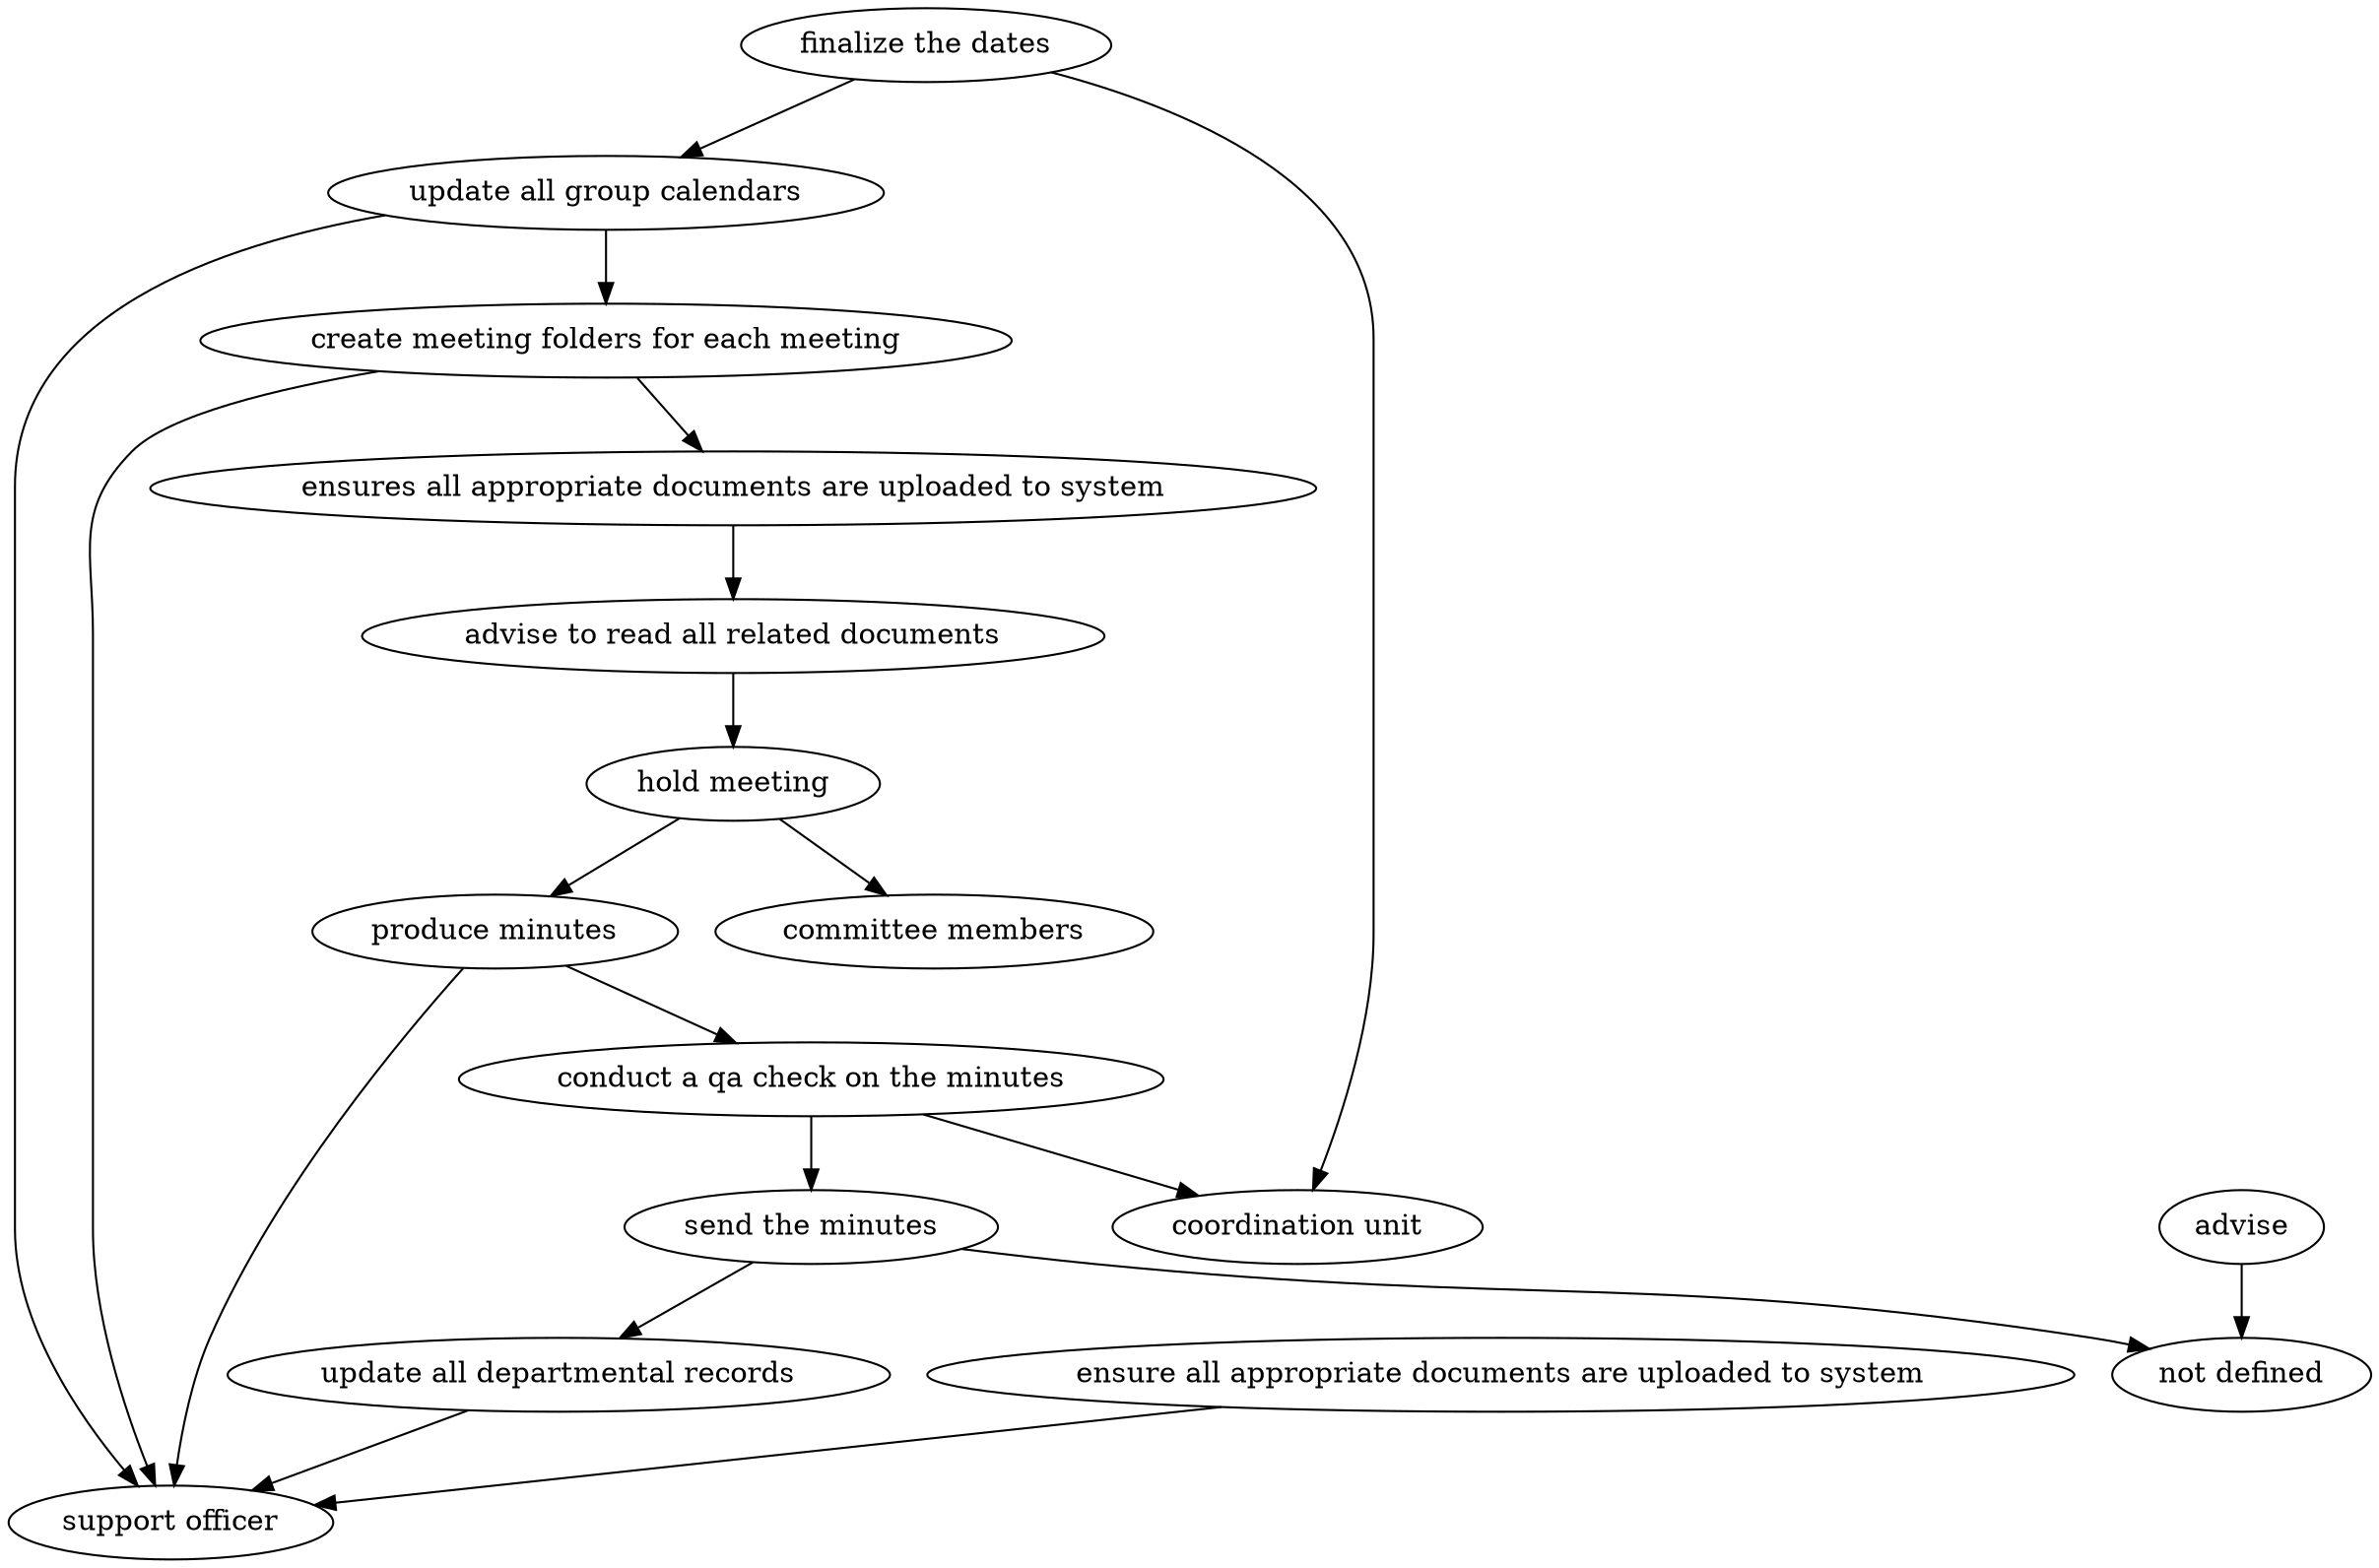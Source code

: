 strict digraph "doc-9.4" {
	graph [name="doc-9.4"];
	"finalize the dates"	[attrs="{'type': 'Activity', 'label': 'finalize the dates'}"];
	"update all group calendars"	[attrs="{'type': 'Activity', 'label': 'update all group calendars'}"];
	"finalize the dates" -> "update all group calendars"	[attrs="{'type': 'flow', 'label': 'flow'}"];
	"coordination unit"	[attrs="{'type': 'Actor', 'label': 'coordination unit'}"];
	"finalize the dates" -> "coordination unit"	[attrs="{'type': 'actor performer', 'label': 'actor performer'}"];
	"create meeting folders for each meeting"	[attrs="{'type': 'Activity', 'label': 'create meeting folders for each meeting'}"];
	"update all group calendars" -> "create meeting folders for each meeting"	[attrs="{'type': 'flow', 'label': 'flow'}"];
	"support officer"	[attrs="{'type': 'Actor', 'label': 'support officer'}"];
	"update all group calendars" -> "support officer"	[attrs="{'type': 'actor performer', 'label': 'actor performer'}"];
	"ensures all appropriate documents are uploaded to system"	[attrs="{'type': 'Activity', 'label': 'ensures all appropriate documents are uploaded to system'}"];
	"create meeting folders for each meeting" -> "ensures all appropriate documents are uploaded to system"	[attrs="{'type': 'flow', 'label': 'flow'}"];
	"create meeting folders for each meeting" -> "support officer"	[attrs="{'type': 'actor performer', 'label': 'actor performer'}"];
	"advise to read all related documents"	[attrs="{'type': 'Activity', 'label': 'advise to read all related documents'}"];
	"ensures all appropriate documents are uploaded to system" -> "advise to read all related documents"	[attrs="{'type': 'flow', 'label': 'flow'}"];
	"hold meeting"	[attrs="{'type': 'Activity', 'label': 'hold meeting'}"];
	"advise to read all related documents" -> "hold meeting"	[attrs="{'type': 'flow', 'label': 'flow'}"];
	"produce minutes"	[attrs="{'type': 'Activity', 'label': 'produce minutes'}"];
	"hold meeting" -> "produce minutes"	[attrs="{'type': 'flow', 'label': 'flow'}"];
	"committee members"	[attrs="{'type': 'Actor', 'label': 'committee members'}"];
	"hold meeting" -> "committee members"	[attrs="{'type': 'actor performer', 'label': 'actor performer'}"];
	"conduct a qa check on the minutes"	[attrs="{'type': 'Activity', 'label': 'conduct a qa check on the minutes'}"];
	"produce minutes" -> "conduct a qa check on the minutes"	[attrs="{'type': 'flow', 'label': 'flow'}"];
	"produce minutes" -> "support officer"	[attrs="{'type': 'actor performer', 'label': 'actor performer'}"];
	"send the minutes"	[attrs="{'type': 'Activity', 'label': 'send the minutes'}"];
	"conduct a qa check on the minutes" -> "send the minutes"	[attrs="{'type': 'flow', 'label': 'flow'}"];
	"conduct a qa check on the minutes" -> "coordination unit"	[attrs="{'type': 'actor performer', 'label': 'actor performer'}"];
	"update all departmental records"	[attrs="{'type': 'Activity', 'label': 'update all departmental records'}"];
	"send the minutes" -> "update all departmental records"	[attrs="{'type': 'flow', 'label': 'flow'}"];
	"not defined"	[attrs="{'type': 'Actor', 'label': 'not defined'}"];
	"send the minutes" -> "not defined"	[attrs="{'type': 'actor performer', 'label': 'actor performer'}"];
	"update all departmental records" -> "support officer"	[attrs="{'type': 'actor performer', 'label': 'actor performer'}"];
	"ensure all appropriate documents are uploaded to system"	[attrs="{'type': 'Activity', 'label': 'ensure all appropriate documents are uploaded to system'}"];
	"ensure all appropriate documents are uploaded to system" -> "support officer"	[attrs="{'type': 'actor performer', 'label': 'actor performer'}"];
	advise	[attrs="{'type': 'Activity', 'label': 'advise'}"];
	advise -> "not defined"	[attrs="{'type': 'actor performer', 'label': 'actor performer'}"];
}
